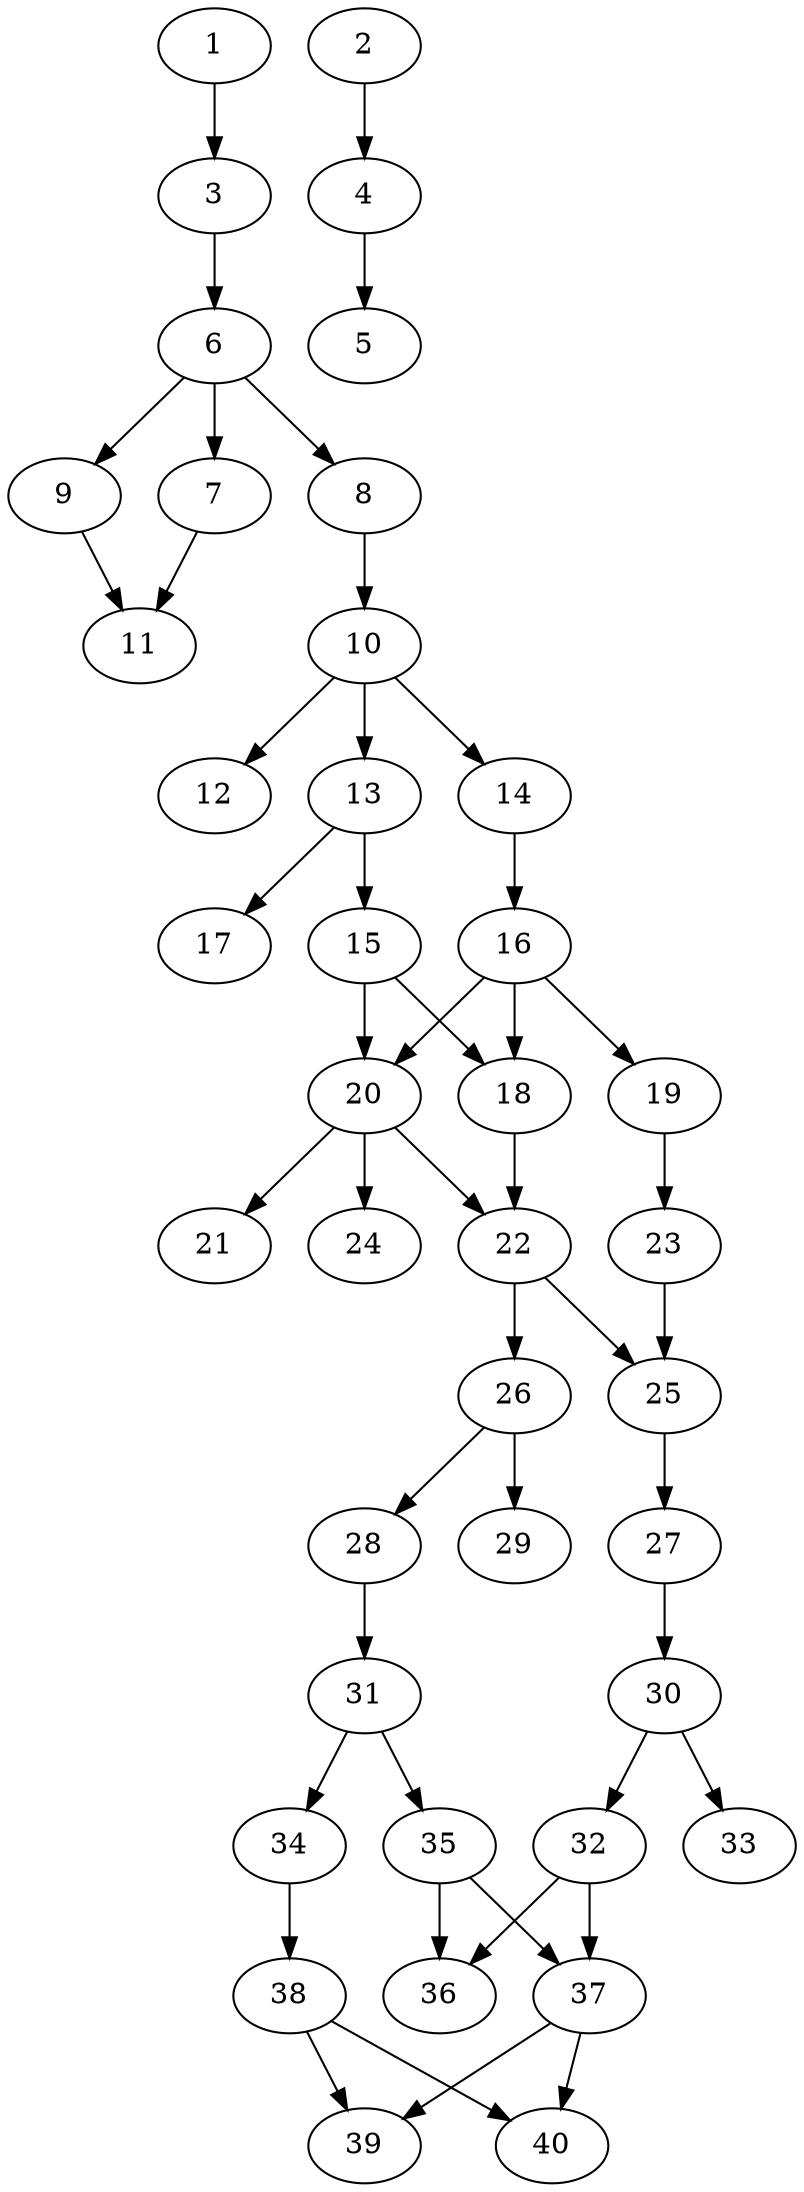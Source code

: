 // DAG automatically generated by daggen at Thu Oct  3 14:06:49 2019
// ./daggen --dot -n 40 --ccr 0.5 --fat 0.3 --regular 0.5 --density 0.5 --mindata 5242880 --maxdata 52428800 
digraph G {
  1 [size="39102464", alpha="0.19", expect_size="19551232"] 
  1 -> 3 [size ="19551232"]
  2 [size="13594624", alpha="0.17", expect_size="6797312"] 
  2 -> 4 [size ="6797312"]
  3 [size="69009408", alpha="0.03", expect_size="34504704"] 
  3 -> 6 [size ="34504704"]
  4 [size="94572544", alpha="0.08", expect_size="47286272"] 
  4 -> 5 [size ="47286272"]
  5 [size="72839168", alpha="0.14", expect_size="36419584"] 
  6 [size="42872832", alpha="0.01", expect_size="21436416"] 
  6 -> 7 [size ="21436416"]
  6 -> 8 [size ="21436416"]
  6 -> 9 [size ="21436416"]
  7 [size="76752896", alpha="0.05", expect_size="38376448"] 
  7 -> 11 [size ="38376448"]
  8 [size="57020416", alpha="0.19", expect_size="28510208"] 
  8 -> 10 [size ="28510208"]
  9 [size="53430272", alpha="0.09", expect_size="26715136"] 
  9 -> 11 [size ="26715136"]
  10 [size="96958464", alpha="0.02", expect_size="48479232"] 
  10 -> 12 [size ="48479232"]
  10 -> 13 [size ="48479232"]
  10 -> 14 [size ="48479232"]
  11 [size="80244736", alpha="0.18", expect_size="40122368"] 
  12 [size="73592832", alpha="0.17", expect_size="36796416"] 
  13 [size="59916288", alpha="0.13", expect_size="29958144"] 
  13 -> 15 [size ="29958144"]
  13 -> 17 [size ="29958144"]
  14 [size="75522048", alpha="0.18", expect_size="37761024"] 
  14 -> 16 [size ="37761024"]
  15 [size="17414144", alpha="0.05", expect_size="8707072"] 
  15 -> 18 [size ="8707072"]
  15 -> 20 [size ="8707072"]
  16 [size="83316736", alpha="0.20", expect_size="41658368"] 
  16 -> 18 [size ="41658368"]
  16 -> 19 [size ="41658368"]
  16 -> 20 [size ="41658368"]
  17 [size="89821184", alpha="0.08", expect_size="44910592"] 
  18 [size="20475904", alpha="0.06", expect_size="10237952"] 
  18 -> 22 [size ="10237952"]
  19 [size="13817856", alpha="0.09", expect_size="6908928"] 
  19 -> 23 [size ="6908928"]
  20 [size="57387008", alpha="0.11", expect_size="28693504"] 
  20 -> 21 [size ="28693504"]
  20 -> 22 [size ="28693504"]
  20 -> 24 [size ="28693504"]
  21 [size="65490944", alpha="0.20", expect_size="32745472"] 
  22 [size="53946368", alpha="0.09", expect_size="26973184"] 
  22 -> 25 [size ="26973184"]
  22 -> 26 [size ="26973184"]
  23 [size="39380992", alpha="0.10", expect_size="19690496"] 
  23 -> 25 [size ="19690496"]
  24 [size="101537792", alpha="0.10", expect_size="50768896"] 
  25 [size="93698048", alpha="0.02", expect_size="46849024"] 
  25 -> 27 [size ="46849024"]
  26 [size="24762368", alpha="0.01", expect_size="12381184"] 
  26 -> 28 [size ="12381184"]
  26 -> 29 [size ="12381184"]
  27 [size="23965696", alpha="0.15", expect_size="11982848"] 
  27 -> 30 [size ="11982848"]
  28 [size="62064640", alpha="0.18", expect_size="31032320"] 
  28 -> 31 [size ="31032320"]
  29 [size="92078080", alpha="0.10", expect_size="46039040"] 
  30 [size="40550400", alpha="0.01", expect_size="20275200"] 
  30 -> 32 [size ="20275200"]
  30 -> 33 [size ="20275200"]
  31 [size="94373888", alpha="0.07", expect_size="47186944"] 
  31 -> 34 [size ="47186944"]
  31 -> 35 [size ="47186944"]
  32 [size="93421568", alpha="0.05", expect_size="46710784"] 
  32 -> 36 [size ="46710784"]
  32 -> 37 [size ="46710784"]
  33 [size="40802304", alpha="0.15", expect_size="20401152"] 
  34 [size="89413632", alpha="0.18", expect_size="44706816"] 
  34 -> 38 [size ="44706816"]
  35 [size="40226816", alpha="0.02", expect_size="20113408"] 
  35 -> 36 [size ="20113408"]
  35 -> 37 [size ="20113408"]
  36 [size="49969152", alpha="0.02", expect_size="24984576"] 
  37 [size="56655872", alpha="0.19", expect_size="28327936"] 
  37 -> 39 [size ="28327936"]
  37 -> 40 [size ="28327936"]
  38 [size="32184320", alpha="0.18", expect_size="16092160"] 
  38 -> 39 [size ="16092160"]
  38 -> 40 [size ="16092160"]
  39 [size="23089152", alpha="0.18", expect_size="11544576"] 
  40 [size="72316928", alpha="0.07", expect_size="36158464"] 
}
